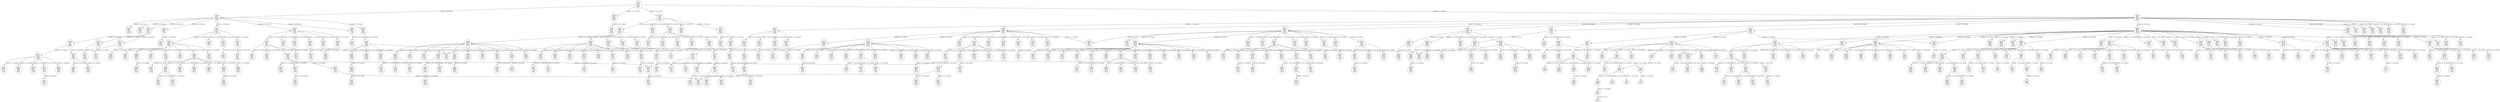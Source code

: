 strict digraph "" {
	"00000
00001
00110
01010
10010" -> "00000
00001
00010
01100
10100"	[label="MCRY(0, X, [2], [False])"];
	"00000
00001
00110
01010
10010" -> "00000
00001
00110
01011
10011"	[label="MCRY(1, X, [2], [False])"];
	"00000
00001
00110
01010
10010" -> "00000
00001
00110
01010
10011"	[label="MCRY(1, X, [2], [True])"];
	"00000
00001
00110
01010
10010" -> "00000
00011
00101
01001"	[label="MCRY(1, Y, [0], [False])"];
	"00000
00001
00110
01010
10010" -> "00000
00111
01011
10011"	[label="MCRY(1, Y, [0], [False])"];
	"00000
00001
00110
01010
10010" -> "00000
00001
00010
01101
10101"	[label="MCRY(2, X, [0], [False])"];
	"00000
00001
00110
01010
10010" -> "00000
00011
00101
01100
10100"	[label="MCRY(2, X, [1], [False])"];
	"00000
00001
00110
01010
10010" -> "00000
00011
00101
01010
10010"	[label="MCRY(2, X, [1], [True])"];
	"00000
00001
00110
01010
10010" -> "00000
00001
00110
01010
10110"	[label="MCRY(2, X, [3], [False])"];
	"00000
00001
00110
01010
10010" -> "00000
00001
00110
01001
10010"	[label="MCRY(3, X, [0], [False])"];
	"00000
00001
00110
01010
10010" -> "00000
00011
00101
01100
10001"	[label="MCRY(3, X, [1], [True])"];
	"00000
00001
00110
01010
10010" -> "00000
00001
00110
01010
11010"	[label="MCRY(3, X, [4], [True])"];
	"00000
00001
00110
01010
10010" -> "00000
00001
00110
01010
10001"	[label="MCRY(4, X, [0], [False])"];
	"00000
00001
00110
01010
10010" -> "00000
00011
00101
01001
11000"	[label="MCRY(4, X, [1], [True])"];
	"00000
00011
00101
01001
10001" -> "00000
00001
00110
01010
10010"	[label="MCRY(0, X, [1], [False])"];
	"00000
00011
00101
01001
10001" -> "00000
00011
00101
01001
10011"	[label="MCRY(1, X, [2], [True])"];
	"00000
00011
00101
01001
10001" -> "00000
00011
00101
01001
10101"	[label="MCRY(2, X, [3], [True])"];
	"00000
00011
00101
01001
10001" -> "00000
00011
00101
01001
11001"	[label="MCRY(3, X, [4], [True])"];
	"00000
00011
00101
01001
10011" -> "00000
00011
00101
01001
10010"	[label="MCRY(0, X, [2], [True])"];
	"00000
00011
00101
01001
10101" -> "00000
00011
00101
01001
10100"	[label="MCRY(0, X, [3], [True])"];
	"00000
00011
00101
01001
10101" -> "00000
00011
00101
01001
10111"	[label="MCRY(1, X, [3], [True])"];
	"00000
00011
00101
01001
10101" -> "00000
00011
00101
01101
10011"	[label="MCRY(1, X, [4], [True])"];
	"00000
00011
00101
01001
10101" -> "00000
00011
00101
01011
10011"	[label="MCRY(2, X, [0], [True])"];
	"00000
00011
00101
01001
10101" -> "00000
00011
00101
01011
11001"	[label="MCRY(3, X, [0], [True])"];
	"00000
00011
00101
01001
11001" -> "00000
00011
00101
01011
10101"	[label="MCRY(1, X, [2], [True])"];
	"00000
00011
00101
01001
11001" -> "00000
00011
00101
01011
11011"	[label="MCRY(1, X, [3], [True])"];
	"00000
00011
00101
01001
11001" -> "00000
00011
00101
01001
11011"	[label="MCRY(1, X, [4], [True])"];
	"00000
00011
00101
01001
11001" -> "00000
00011
00101
01101
11101"	[label="MCRY(2, X, [3], [True])"];
	"00000
00011
00101
01001
11001" -> "00000
00011
00101
01001
11101"	[label="MCRY(2, X, [4], [True])"];
	"00000
00011
00101
01001
11001" -> "00000
00011
00101
01101
10101"	[label="MCRY(3, X, [0], [True])"];
	"00000
00011
00101
01001
11001" -> "00000
00011
00101
01101
11001"	[label="MCRY(4, X, [0], [True])"];
	"00000
00011
00101
01001
11001" -> "00000
00011
00101
11001"	[label="MCRY(4, Y, [3], [True])"];
	"00000
00001
00010
01100
10100" -> "00000
00001
00010
00100
11000"	[label="MCRY(0, X, [3], [False])"];
	"00000
00001
00010
01100
10100" -> "00000
00001
00010
01110
10110"	[label="MCRY(2, X, [0], [False])"];
	"00000
00001
00010
01100
10100" -> "00000
00001
00010
01100
10110"	[label="MCRY(2, X, [3], [True])"];
	"00000
00001
00010
01100
10100" -> "00000
00001
00010
00100
11001"	[label="MCRY(3, X, [0], [False])"];
	"00000
00001
00010
01100
10100" -> "00000
00001
00110
01001
10001"	[label="MCRY(3, X, [0], [True])"];
	"00000
00001
00110
01011
10011" -> "00000
00001
00110
01001
10011"	[label="MCRY(0, X, [3], [False])"];
	"00000
00001
00110
01011
10011" -> "00000
00011
01101
10101"	[label="MCRY(1, Y, [0], [False])"];
	"00000
00001
00110
01011
10011" -> "00000
00001
00010
01111
10111"	[label="MCRY(2, X, [0], [False])"];
	"00000
00001
00110
01011
10011" -> "00000
00011
00101
01111
10111"	[label="MCRY(2, X, [1], [True])"];
	"00000
00001
00110
01011
10011" -> "00000
00001
00110
01011
10111"	[label="MCRY(2, X, [3], [False])"];
	"00000
00001
00110
01011
10011" -> "00000
00001
00010
01101
10111"	[label="MCRY(3, X, [0], [False])"];
	"00000
00001
00110
01011
10011" -> "00000
00001
00010
01110
10111"	[label="MCRY(3, X, [0], [True])"];
	"00000
00001
00110
01011
10011" -> "00000
00011
00101
01100
10111"	[label="MCRY(3, X, [1], [False])"];
	"00000
00001
00110
01011
10011" -> "00000
00011
00101
01010
11011"	[label="MCRY(3, X, [1], [True])"];
	"00000
00001
00110
01011
10011" -> "00000
00001
00110
01110
10011"	[label="MCRY(4, X, [3], [False])"];
	"00000
00001
00110
01010
10011" -> "00000
00001
00010
01100
10101"	[label="MCRY(0, X, [3], [False])"];
	"00000
00001
00110
01010
10011" -> "00000
00001
00110
01011
11010"	[label="MCRY(2, X, [3], [True])"];
	"00000
00001
00110
01010
10011" -> "00000
00011
00101
01010
10100"	[label="MCRY(3, X, [1], [False])"];
	"00000
00001
00110
01010
10011" -> "00000
00011
00101
01010
10111"	[label="MCRY(3, X, [1], [True])"];
	"00000
00001
00110
01010
10011" -> "00000
00001
00110
01001
11010"	[label="MCRY(4, X, [0], [False])"];
	"00000
00001
00110
01010
10011" -> "00000
00011
00101
01100
11101"	[label="MCRY(4, X, [1], [True])"];
	"00000
00011
00101
01001" -> "00000
00011
00101
01101"	[label="MCRY(3, X, [4], [True])"];
	"00000
00011
00101
01001" -> "00000
00001
00110
01010"	[label="MCRY(0, X, [2], [False])"];
	"00000
00011
00101
01001" -> "00000
00011
00101
01011"	[label="MCRY(2, X, [3], [True])"];
	"00000
00111
01011
10011" -> "00000
00111
01011
10111"	[label="MCRY(2, X, [3], [True])"];
	"00000
00001
00010
01101
10101" -> "00000
00001
00010
01110
10110"	[label="MCRY(1, X, [], [])"];
	"00000
00001
00010
01101
10101" -> "00000
00011
01100
10100"	[label="MCRY(1, Y, [0], [False])"];
	"00000
00001
00010
01101
10101" -> "00000
00001
00010
00101
11010"	[label="MCRY(3, X, [2], [False])"];
	"00000
00011
00101
01100
10100" -> "00000
00011
00101
01100
10110"	[label="MCRY(1, X, [3], [True])"];
	"00000
00011
00101
01010
10010" -> "00000
00011
00101
01111
10111"	[label="MCRY(1, X, [], [])"];
	"00000
00011
00101
01010
10010" -> "00000
00001
00110
01010
10100"	[label="MCRY(0, X, [3], [False])"];
	"00000
00011
00101
01010
10010" -> "00000
00011
00101
01110
10111"	[label="MCRY(1, X, [3], [False])"];
	"00000
00011
00101
01010
10010" -> "00000
00011
00101
01010
10110"	[label="MCRY(1, X, [3], [True])"];
	"00000
00011
00101
01010
10010" -> "00000
00011
00101
01010
10011"	[label="MCRY(2, X, [3], [True])"];
	"00000
00011
00101
01010
10010" -> "00000
00001
00110
01010
10101"	[label="MCRY(3, X, [0], [False])"];
	"00000
00011
00101
01010
10010" -> "00000
00001
00110
01011
11001"	[label="MCRY(3, X, [0], [True])"];
	"00000
00011
00101
01010
10010" -> "00000
00011
00101
01001
10110"	[label="MCRY(3, X, [1], [False])"];
	"00000
00011
00101
01010
10010" -> "00000
00011
00101
01011
11010"	[label="MCRY(3, X, [2], [True])"];
	"00000
00011
00101
01010
10010" -> "00000
00011
00101
01001
11010"	[label="MCRY(4, X, [1], [True])"];
	"00000
00011
00101
01010
10010" -> "00000
00011
00101
01101
11100"	[label="MCRY(4, X, [2], [True])"];
	"00000
00001
00110
01001
10010" -> "00000
00011
01100
10001"	[label="MCRY(1, Y, [0], [False])"];
	"00000
00011
00101
01100
10001" -> "00000
00011
00101
01100
11001"	[label="MCRY(1, X, [4], [True])"];
	"00000
00011
00101
01100
10001" -> "00000
00011
00101
01100
10011"	[label="MCRY(2, X, [4], [True])"];
	"00000
00011
00101
01100
10001" -> "00000
00001
00110
01010
11001"	[label="MCRY(4, X, [0], [False])"];
	"00000
00011
00101
01100
10001" -> "00000
00011
00101
01001
11100"	[label="MCRY(4, X, [1], [True])"];
	"00000
00001
00110
01010
11010" -> "00000
00001
00010
01100
11100"	[label="MCRY(0, X, [2], [False])"];
	"00000
00001
00110
01010
11010" -> "00000
00001
00010
01100
10010"	[label="MCRY(0, X, [3], [False])"];
	"00000
00001
00110
01010
11010" -> "00000
00001
00110
01010
11000"	[label="MCRY(0, X, [4], [False])"];
	"00000
00001
00110
01010
11010" -> "00000
00001
00110
01011
11011"	[label="MCRY(1, X, [2], [False])"];
	"00000
00001
00110
01010
11010" -> "00000
00001
00110
01011
10110"	[label="MCRY(1, X, [2], [True])"];
	"00000
00001
00110
01010
11010" -> "00000
00001
00110
01010
11011"	[label="MCRY(1, X, [4], [False])"];
	"00000
00001
00110
01010
11010" -> "00000
00111
01011
11011"	[label="MCRY(1, Y, [0], [False])"];
	"00000
00001
00110
01010
11010" -> "00000
00001
00010
01101
11101"	[label="MCRY(2, X, [0], [False])"];
	"00000
00001
00110
01010
11010" -> "00000
00011
00101
01100
11100"	[label="MCRY(2, X, [1], [False])"];
	"00000
00001
00110
01010
11010" -> "00000
00011
00101
01010
11010"	[label="MCRY(2, X, [1], [True])"];
	"00000
00001
00110
01010
11010" -> "00000
00001
00110
01110
11110"	[label="MCRY(2, X, [3], [False])"];
	"00000
00001
00110
01010
11010" -> "00000
00001
00110
01010
11110"	[label="MCRY(2, X, [4], [False])"];
	"00000
00001
00110
01010
11010" -> "00000
00001
00010
01100
10001"	[label="MCRY(3, X, [0], [False])"];
	"00000
00001
00110
01010
11010" -> "00000
00001
00010
00101
11001"	[label="MCRY(3, X, [0], [True])"];
	"00000
00001
00110
01010
11010" -> "00000
00011
00101
01100
10101"	[label="MCRY(3, X, [1], [True])"];
	"00000
00001
00110
01010
11010" -> "00000
00001
00110
01110
10110"	[label="MCRY(3, X, [2], [True])"];
	"00000
00001
00110
01010
11010" -> "00000
00001
00110
01110
11010"	[label="MCRY(4, X, [0], [True])"];
	"00000
00001
00110
01010
11010" -> "00000
00001
00110
01010
10111"	[label="MCRY(4, X, [1], [False])"];
	"00000
00001
00110
01010
11010" -> "00000
00011
00101
01101
11000"	[label="MCRY(4, X, [1], [True])"];
	"00000
00001
00110
01010
11010" -> "00000
00001
00110
01010"	[label="MCRY(4, Y, [3], [True])"];
	"00000
00001
00110
01010
11010" -> "00000
00001
00110
11010"	[label="MCRY(4, Y, [3], [True])"];
	"00000
00011
00101
01011
10101" -> "00000
00001
00010
00101
11000"	[label="MCRY(3, X, [1], [False])"];
	"00000
00011
00101
01011
11011" -> "00000
00001
00110
01001
11001"	[label="MCRY(0, X, [1], [False])"];
	"00000
00011
00101
01011
11011" -> "00000
00011
00101
01111
11111"	[label="MCRY(2, X, [3], [True])"];
	"00000
00011
00101
01011
11011" -> "00000
00011
01101
10101
11101"	[label="MCRY(4, X, [1], [True])"];
	"00000
00011
00101
01011
11011" -> "00000
00011
00101
11011"	[label="MCRY(4, Y, [3], [True])"];
	"00000
00011
00101
01001
11011" -> "00000
00011
00101
01011
10111"	[label="MCRY(1, X, [2], [True])"];
	"00000
00011
00101
01001
11011" -> "00000
00011
00101
01011
11111"	[label="MCRY(2, X, [1], [True])"];
	"00000
00011
00101
01001
11011" -> "00000
00011
00101
01101
11111"	[label="MCRY(2, X, [3], [True])"];
	"00000
00011
00101
01001
11011" -> "00000
00011
00101
01001
11111"	[label="MCRY(2, X, [4], [True])"];
	"00000
00011
00101
01001
11011" -> "00000
00011
00101
01101
10111"	[label="MCRY(3, X, [2], [True])"];
	"00000
00011
00101
01001
11011" -> "00000
00011
00101
01111
11001"	[label="MCRY(4, X, [2], [True])"];
	"00000
00011
00101
01101
11101" -> "00000
00011
00101
11101"	[label="MCRY(4, Y, [3], [True])"];
	"00000
00011
00101
01101
11001" -> "00000
00011
01101
10011
10101"	[label="MCRY(0, X, [1], [True])"];
	"00000
00011
00101
01101
11001" -> "00000
00011
00101
01100
11000"	[label="MCRY(1, X, [4], [False])"];
	"00000
00011
00101
01101
11001" -> "00000
00011
00101
01111
11011"	[label="MCRY(2, X, [4], [True])"];
	"00000
00011
00101
11001" -> "00000
00011
00101
11000"	[label="MCRY(0, X, [3], [False])"];
	"00000
00011
00101
01001
10100" -> "00000
00011
00101
01010
10001"	[label="MCRY(2, X, [], [])"];
	"00000
00011
00101
01001
10100" -> "00000
00011
00101
01010
11001"	[label="MCRY(3, X, [1], [True])"];
	"00000
00011
00101
01101
10011" -> "00000
00001
00110
01001
10110"	[label="MCRY(0, X, [1], [False])"];
	"00000
00011
00101
01101
10011" -> "00000
00011
00101
01010
10101"	[label="MCRY(0, X, [4], [False])"];
	"00000
00011
00101
01101
10011" -> "00000
00011
00101
01101
11011"	[label="MCRY(3, X, [4], [True])"];
	"00000
00011
00101
01101
10011" -> "00000
00011
01101
10011"	[label="MCRY(3, Y, [2], [True])"];
	"00000
00011
00101
01101
10011" -> "00000
00011
00101
01011
11101"	[label="MCRY(4, X, [3], [True])"];
	"00000
00011
00101
01011
11001" -> "00000
00011
00101
01011
11000"	[label="MCRY(1, X, [0], [True])"];
	"00000
00011
00101
01011
11001" -> "00000
00011
00101
01100
10010"	[label="MCRY(1, X, [3], [False])"];
	"00000
00011
00101
01011
11001" -> "00000
00011
00101
01010
11000"	[label="MCRY(1, X, [3], [True])"];
	"00000
00011
00101
01011
11001" -> "00000
00011
01101
10011
10111"	[label="MCRY(4, X, [2], [True])"];
	"00000
00011
00101
01011
11001" -> "00000
00011
00101
01111
11101"	[label="MCRY(4, X, [3], [True])"];
	"00000
00001
00010
01100
10010" -> "00000
00001
00010
00100
01100"	[label="MCRY(0, X, [2], [False])"];
	"00000
00001
00110
01011
11011" -> "00000
00011
01101
11101"	[label="MCRY(1, Y, [0], [False])"];
	"00000
00001
00110
01011
11011" -> "00000
00001
00010
01111
11111"	[label="MCRY(2, X, [0], [False])"];
	"00000
00001
00110
01011
11011" -> "00000
00001
00110
01111
11111"	[label="MCRY(2, X, [3], [False])"];
	"00000
00001
00110
01011
11011" -> "00000
00001
00110
01110
10111"	[label="MCRY(3, X, [2], [False])"];
	"00000
00001
00110
01011
11011" -> "00000
00011
01100
10101
11101"	[label="MCRY(4, X, [1], [True])"];
	"00000
00001
00110
01011
11011" -> "00000
00001
00110
11011"	[label="MCRY(4, Y, [3], [True])"];
	"00000
00001
00110
01010
11011" -> "00000
00001
00010
01100
11101"	[label="MCRY(0, X, [2], [False])"];
	"00000
00001
00110
01010
11011" -> "00000
00111
01011
11001"	[label="MCRY(1, Y, [0], [False])"];
	"00000
00001
00110
01010
11011" -> "00000
00011
00101
01111
11100"	[label="MCRY(2, X, [1], [False])"];
	"00000
00001
00110
01010
11011" -> "00000
00011
00101
01111
11010"	[label="MCRY(2, X, [1], [True])"];
	"00000
00001
00110
01010
11011" -> "00000
00001
00010
01110
10011"	[label="MCRY(3, X, [0], [False])"];
	"00000
00001
00110
01010
11011" -> "00000
00001
01110
10011
10110"	[label="MCRY(4, X, [0], [False])"];
	"00000
00001
00110
01010
11011" -> "00000
00001
00110
01111
11010"	[label="MCRY(4, X, [2], [False])"];
	"00000
00011
00101
01101" -> "00000
00001
00110
01110"	[label="MCRY(0, X, [2], [False])"];
	"00000
00011
00101
01101" -> "00000
00001
00110
01001"	[label="MCRY(0, X, [3], [False])"];
	"00000
00011
00101
01101" -> "00000
00011
00101
01100"	[label="MCRY(0, X, [4], [False])"];
	"00000
00011
00101
01101" -> "00000
00011
00101
01111"	[label="MCRY(2, X, [4], [False])"];
	"00000
00011
00101
01101" -> "00000
00001
00010
01100"	[label="MCRY(3, X, [0], [False])"];
	"00000
00011
00101
01101" -> "00000
00001
00110
01011"	[label="MCRY(4, X, [0], [False])"];
	"00000
00011
00101
01101" -> "00000
00011
00101"	[label="MCRY(4, Y, [3], [True])"];
	"00000
00011
00101
01101" -> "00000
00011
01101"	[label="MCRY(4, Y, [3], [True])"];
	"00000
00111
01011
11011" -> "00000
00111
01011
11111"	[label="MCRY(2, X, [4], [True])"];
	"00000
00001
00010
01101
11101" -> "00000
00011
01100
11100"	[label="MCRY(1, Y, [0], [False])"];
	"00000
00011
00101
01100
11100" -> "00000
00011
00101
11100"	[label="MCRY(4, Y, [3], [True])"];
	"00000
00011
00101
01010
11010" -> "00000
00011
00101
01111
11110"	[label="MCRY(1, X, [4], [False])"];
	"00000
00011
00101
01010
11010" -> "00000
00011
00101
01010
11110"	[label="MCRY(1, X, [4], [True])"];
	"00000
00011
00101
01010
11010" -> "00000
00011
00101
01110
10011"	[label="MCRY(3, X, [1], [False])"];
	"00000
00011
00101
01010
11010" -> "00000
00011
00101
01110
10101"	[label="MCRY(3, X, [1], [True])"];
	"00000
00001
00110
01110
11110" -> "00000
00001
00110
11110"	[label="MCRY(4, Y, [3], [True])"];
	"00000
00001
00110
01010
11110" -> "00000
00001
01110
10110
11010"	[label="MCRY(4, X, [0], [True])"];
	"00000
00001
00010
00101
11001" -> "00000
00001
00010
00110
11011"	[label="MCRY(1, X, [2], [False])"];
	"00000
00001
00010
00101
11001" -> "00000
00001
00010
00101
11011"	[label="MCRY(1, X, [2], [True])"];
	"00000
00001
00010
00101
11001" -> "00000
00001
00010
00111
11010"	[label="MCRY(1, X, [4], [False])"];
	"00000
00001
00010
00101
11001" -> "00000
00001
00010
01101
10011"	[label="MCRY(1, X, [4], [True])"];
	"00000
00001
00010
00101
11001" -> "00000
00001
00110
11000"	[label="MCRY(1, Y, [0], [False])"];
	"00000
00001
00010
00101
11001" -> "00000
00001
00010
00101
01001"	[label="MCRY(2, X, [3], [False])"];
	"00000
00001
00010
00101
11001" -> "00000
00001
00010
00101
11101"	[label="MCRY(4, X, [0], [True])"];
	"00000
00001
00010
00101
11001" -> "00000
00001
00010
01100
10011"	[label="MCRY(4, X, [1], [False])"];
	"00000
00001
00110
01110
10110" -> "00000
00001
00010
00110
01010"	[label="MCRY(0, X, [3], [False])"];
	"00000
00001
00110
01110
10110" -> "00000
00001
00010
11100"	[label="MCRY(1, Y, [0], [False])"];
	"00000
00001
00110
01110
11010" -> "00000
00001
00110
01110
11000"	[label="MCRY(0, X, [2], [False])"];
	"00000
00001
00110
01110
11010" -> "00000
00001
00010
00110
11100"	[label="MCRY(0, X, [3], [False])"];
	"00000
00001
00110
01110
11010" -> "00000
00001
01110
10011"	[label="MCRY(1, Y, [0], [False])"];
	"00000
00001
00110
01110
11010" -> "00000
00001
00110
11010
11110"	[label="MCRY(2, X, [0], [False])"];
	"00000
00001
00110
01110
11010" -> "00000
00011
01101
10111
11111"	[label="MCRY(2, X, [1], [False])"];
	"00000
00001
00110
01110
11010" -> "00000
00011
01100
10101
11100"	[label="MCRY(2, X, [1], [True])"];
	"00000
00001
00110
01110
11010" -> "00000
00001
01110
10110
11110"	[label="MCRY(2, X, [3], [False])"];
	"00000
00001
00110
01110
11010" -> "00000
00001
01110
10110"	[label="MCRY(4, Y, [3], [True])"];
	"00000
00011
00101
01101
11000" -> "00000
00001
00110
11001
11011"	[label="MCRY(2, X, [0], [True])"];
	"00000
00011
00101
01101
11000" -> "00000
00011
01100
10011
10111"	[label="MCRY(2, X, [3], [True])"];
	"00000
00011
00101
01101
11000" -> "00000
00011
00101
01100
11010"	[label="MCRY(2, X, [4], [False])"];
	"00000
00011
00101
01101
11000" -> "00000
00001
00010
01100
11110"	[label="MCRY(3, X, [2], [False])"];
	"00000
00011
00101
01101
11000" -> "00000
00011
01100
10101"	[label="MCRY(4, Y, [3], [True])"];
	"00000
00001
00110
01010" -> "00000
00111
01011"	[label="MCRY(1, Y, [0], [False])"];
	"00000
00001
00110
11010" -> "00000
00111
11011"	[label="MCRY(1, Y, [0], [False])"];
	"00000
00011
01101
10101" -> "00000
00111
01011
10101"	[label="MCRY(3, X, [2], [False])"];
	"00000
00001
00010
01101
10111" -> "00000
00001
00010
00111
11101"	[label="MCRY(2, X, [3], [False])"];
	"00000
00001
00010
01110
10111" -> "00000
00001
00010
01101
10110"	[label="MCRY(0, X, [2], [True])"];
	"00000
00001
00010
01110
10111" -> "00000
00011
01101
10111"	[label="MCRY(1, Y, [0], [False])"];
	"00000
00001
00010
01110
10111" -> "00000
00001
00110
01011
11110"	[label="MCRY(2, X, [0], [False])"];
	"00000
00001
00010
01110
10111" -> "00000
00001
00110
01011
11111"	[label="MCRY(2, X, [0], [True])"];
	"00000
00001
00010
01110
10111" -> "00000
00001
00010
00111
11110"	[label="MCRY(2, X, [3], [False])"];
	"00000
00001
00010
01110
10111" -> "00000
00001
00010
01111
11110"	[label="MCRY(2, X, [4], [False])"];
	"00000
00001
00010
01110
10111" -> "00000
00001
00110
01010
11111"	[label="MCRY(4, X, [0], [False])"];
	"00000
00001
00010
01110
10111" -> "00000
00001
00010
01110
11111"	[label="MCRY(4, X, [2], [False])"];
	"00000
00001
00010
01110
10111" -> "00000
00001
00010
00110
11111"	[label="MCRY(4, X, [3], [False])"];
	"00000
00011
00101
01010
11011" -> "00000
00011
00101
01110
11111"	[label="MCRY(2, X, [3], [False])"];
	"00000
00011
00101
01010
11011" -> "00000
00011
00101
01100
11111"	[label="MCRY(2, X, [4], [False])"];
	"00000
00011
00101
01010
11011" -> "00000
00011
00101
01010
11111"	[label="MCRY(2, X, [4], [True])"];
	"00000
00011
00101
01010
11011" -> "00000
00011
00101
01110
11100"	[label="MCRY(4, X, [1], [False])"];
	"00000
00011
00101
01010
11011" -> "00000
00011
01101
10101
11100"	[label="MCRY(4, X, [1], [True])"];
	"00000
00001
00110
01011
11010" -> "00000
00001
00010
00111
11011"	[label="MCRY(2, X, [0], [False])"];
	"00000
00001
00110
01011
11010" -> "00000
00001
00110
01111
10111"	[label="MCRY(2, X, [4], [False])"];
	"00000
00001
00110
01011
11010" -> "00000
00001
00010
01111
11101"	[label="MCRY(4, X, [0], [False])"];
	"00000
00001
00110
01011
11010" -> "00000
00011
00101
01010
11100"	[label="MCRY(4, X, [1], [False])"];
	"00000
00001
00110
01011
11010" -> "00000
00001
00110
01111
11110"	[label="MCRY(4, X, [2], [False])"];
	"00000
00011
00101
01010
10110" -> "00000
00011
00101
01110
10110"	[label="MCRY(1, X, [4], [False])"];
	"00000
00011
00101
01010
10110" -> "00000
00011
00101
01110
11010"	[label="MCRY(3, X, [0], [True])"];
	"00000
00011
00101
01010
10110" -> "00000
00001
00110
01011
11100"	[label="MCRY(4, X, [0], [False])"];
	"00000
00011
00101
01010
10110" -> "00000
00011
00101
01110
11011"	[label="MCRY(4, X, [1], [False])"];
	"00000
00011
00101
01010
10110" -> "00000
00011
00101
01110
11101"	[label="MCRY(4, X, [1], [True])"];
	"00000
00011
00101
01010
10110" -> "00000
00011
01101
10011
10110"	[label="MCRY(4, X, [2], [True])"];
	"00000
00011
00101
01010
10110" -> "00000
00011
01100
10001
10111"	[label="MCRY(4, X, [3], [False])"];
	"00000
00011
00101
01010
10011" -> "00000
00011
00101
01011
10110"	[label="MCRY(1, X, [4], [True])"];
	"00000
00001
00110
01011
11001" -> "00000
00001
00110
01011
11000"	[label="MCRY(0, X, [2], [False])"];
	"00000
00001
00110
01011
11001" -> "00000
00001
00110
01011
10101"	[label="MCRY(0, X, [2], [True])"];
	"00000
00001
00110
01011
11001" -> "00000
00001
00110
01111
11011"	[label="MCRY(1, X, [3], [False])"];
	"00000
00001
00110
01011
11001" -> "00000
00001
00110
01011
11101"	[label="MCRY(1, X, [4], [False])"];
	"00000
00001
00110
01011
11001" -> "00000
00001
00110
01001
11011"	[label="MCRY(2, X, [3], [False])"];
	"00000
00001
00110
01011
11001" -> "00000
00001
00010
01100
10111"	[label="MCRY(3, X, [2], [False])"];
	"00000
00001
00110
01011
11001" -> "00000
00011
00101
01111
11000"	[label="MCRY(4, X, [0], [False])"];
	"00000
00001
00110
01011
11001" -> "00000
00011
01100
10100
11101"	[label="MCRY(4, X, [0], [True])"];
	"00000
00001
00110
01011
11001" -> "00000
00011
00101
01101
11110"	[label="MCRY(4, X, [1], [False])"];
	"00000
00001
00110
01011
11001" -> "00000
00001
00110
01010
11101"	[label="MCRY(4, X, [1], [True])"];
	"00000
00001
00110
01011
11001" -> "00000
00001
00110
01110
11011"	[label="MCRY(4, X, [2], [False])"];
	"00000
00001
00110
01011
11001" -> "00000
00001
01110
10011
10111"	[label="MCRY(4, X, [2], [True])"];
	"00000
00001
00110
01011
11001" -> "00000
00001
00010
01110
10101"	[label="MCRY(4, X, [3], [False])"];
	"00000
00011
00101
01001
10110" -> "00000
00001
01110
10011
10101"	[label="MCRY(4, X, [2], [False])"];
	"00000
00011
00101
01001
11010" -> "00000
00011
00101
01110
11001"	[label="MCRY(1, X, [3], [False])"];
	"00000
00011
00101
01001
11010" -> "00000
00011
00101
01001
11110"	[label="MCRY(3, X, [1], [False])"];
	"00000
00011
00101
01001
11010" -> "00000
00011
00101
01011
11110"	[label="MCRY(3, X, [2], [True])"];
	"00000
00011
00101
01100
11001" -> "00000
00011
00101
01100
11011"	[label="MCRY(2, X, [4], [False])"];
	"00000
00011
00101
01100
10011" -> "00000
00011
00101
01011
11100"	[label="MCRY(4, X, [1], [True])"];
	"00000
00011
00101
01001
11100" -> "00000
00111
01011
10011
11001"	[label="MCRY(1, X, [0], [False])"];
	"00000
00011
00101
01001
11100" -> "00000
00011
01100
10001
10101"	[label="MCRY(4, X, [3], [True])"];
	"00000
00011
00101
01011" -> "00000
00001
00010
01101"	[label="MCRY(0, X, [2], [True])"];
	"00000
00011
00101
01011" -> "00000
00011
00101
01010"	[label="MCRY(0, X, [3], [False])"];
	"00000
00011
00101
01011
11111" -> "00000
00111
01011
10111
11101"	[label="MCRY(4, X, [0], [False])"];
	"00000
00011
00101
01001
11111" -> "00000
00111
01011
10011
11101"	[label="MCRY(4, X, [0], [False])"];
	"00000
00011
00101
01111
11001" -> "00000
00111
01011
10011
11001"	[label="MCRY(2, X, [], [])"];
	"00000
00011
00101
01111
11001" -> "00000
00011
00101
01110
11000"	[label="MCRY(0, X, [4], [False])"];
	"00000
00011
00101
01111
11001" -> "00000
00011
01101
10101
11111"	[label="MCRY(2, X, [0], [False])"];
	"00000
00011
00101
01111
11001" -> "00000
00011
01101
10101
11001"	[label="MCRY(4, X, [0], [False])"];
	"00000
00001
00110
01001
11001" -> "00000
00001
00010
00101
01101"	[label="MCRY(0, X, [2], [False])"];
	"00000
00001
00110
01001
11001" -> "00000
00001
00110
01001
11000"	[label="MCRY(1, X, [4], [True])"];
	"00000
00001
00110
01001
11001" -> "00000
00001
00010
00110
01110"	[label="MCRY(2, X, [0], [False])"];
	"00000
00001
00110
01001
11001" -> "00000
00001
00010
00110
11110"	[label="MCRY(4, X, [], [])"];
	"00000
00001
00110
01001
11001" -> "00000
00001
00010
00110
11101"	[label="MCRY(4, X, [0], [True])"];
	"00000
00001
00110
01001
11001" -> "00000
00001
00010
00111
11111"	[label="MCRY(4, X, [1], [False])"];
	"00000
00001
00110
01001
11001" -> "00000
00011
01100
10100
11100"	[label="MCRY(4, X, [1], [True])"];
	"00000
00001
00110
01001
11001" -> "00000
00001
00110
11001"	[label="MCRY(4, Y, [3], [True])"];
	"00000
00011
00101
01111
11111" -> "00000
00011
00101
11111"	[label="MCRY(4, Y, [3], [True])"];
	"00000
00011
01101
10101
11101" -> "00000
00111
01011
10011
11011"	[label="MCRY(1, X, [0], [True])"];
	"00000
00001
00110
01001
10110" -> "00000
00001
00010
00110
01001"	[label="MCRY(0, X, [2], [False])"];
	"00000
00001
00110
01001
10110" -> "00000
00001
00010
01101
11100"	[label="MCRY(1, X, [3], [False])"];
	"00000
00001
00110
01001
10110" -> "00000
00001
00110
01001
10111"	[label="MCRY(1, X, [3], [True])"];
	"00000
00001
00110
01001
10110" -> "00000
00001
00010
00101
01010"	[label="MCRY(2, X, [0], [False])"];
	"00000
00001
00110
01001
10110" -> "00000
00001
00110
01110
11111"	[label="MCRY(3, X, [4], [False])"];
	"00000
00001
00110
01001
10110" -> "00000
00001
00110
01110
11001"	[label="MCRY(3, X, [4], [True])"];
	"00000
00001
00110
01001
10110" -> "00000
00001
00010
11101"	[label="MCRY(3, Y, [0], [True])"];
	"00000
00001
00110
01001
10110" -> "00000
00001
00010
01101
11111"	[label="MCRY(4, X, [3], [False])"];
	"00000
00001
00110
01001
10110" -> "00000
00001
00110
01001
11110"	[label="MCRY(4, X, [3], [True])"];
	"00000
00001
00110
01001
10110" -> "00000
00011
01100
10011"	[label="MCRY(4, Y, [1], [True])"];
	"00000
00011
00101
01010
10101" -> "00000
00001
00110
01010
11100"	[label="MCRY(2, X, [4], [False])"];
	"00000
00011
00101
01010
10101" -> "00000
00011
00101
01101
10110"	[label="MCRY(2, X, [4], [True])"];
	"00000
00011
00101
01010
10101" -> "00000
00011
01100
10011
10101"	[label="MCRY(3, X, [0], [True])"];
	"00000
00011
00101
01010
10101" -> "00000
00011
00101
01101
11010"	[label="MCRY(3, X, [4], [True])"];
	"00000
00011
00101
01010
10101" -> "00000
00011
00101
11010"	[label="MCRY(3, Y, [2], [True])"];
	"00000
00011
00101
01010
10101" -> "00000
00011
00101
01110
11110"	[label="MCRY(4, X, [2], [False])"];
	"00000
00011
00101
01010
10101" -> "00000
00011
00101
01100
11110"	[label="MCRY(4, X, [3], [False])"];
	"00000
00011
00101
01010
10101" -> "00000
00011
00101
01010
11101"	[label="MCRY(4, X, [3], [True])"];
	"00000
00011
00101
01101
11011" -> "00000
00011
01101
10111
11101"	[label="MCRY(4, X, [2], [True])"];
	"00000
00011
01101
10011" -> "00000
00111
11001"	[label="MCRY(4, Y, [1], [True])"];
	"00000
00011
00101
01011
11101" -> "00000
00111
01011
10111
11001"	[label="MCRY(3, X, [0], [False])"];
	"00000
00011
00101
01010
11001" -> "00000
00011
01100
10100
11001"	[label="MCRY(4, X, [3], [False])"];
	"00000
00001
00010
00101
11000" -> "00000
00001
00010
00110
11000"	[label="MCRY(4, X, [], [])"];
	"00000
00001
00010
00101
11000" -> "00000
00001
00010
00100
01001"	[label="MCRY(0, X, [3], [False])"];
	"00000
00001
00010
00101
11000" -> "00000
00001
00010
00101
11100"	[label="MCRY(2, X, [0], [True])"];
	"00000
00001
00010
00101
11000" -> "00000
00001
00010
00111
11001"	[label="MCRY(2, X, [4], [False])"];
	"00000
00001
00010
00101
11000" -> "00000
00001
00010
00100
01010"	[label="MCRY(3, X, [0], [False])"];
	"00000
00001
00010
00100
11000" -> "00000
00001
00010
00100
01000"	[label="MCRY(0, X, [4], [False])"];
	"00000
00001
00010
00100
11000" -> "00000
00001
00010
00100
11010"	[label="MCRY(2, X, [0], [True])"];
	"00000
00001
00010
00100
11000" -> "00000
00001
00010
00110
11000"	[label="MCRY(2, X, [3], [True])"];
	"00000
00001
00010
00100
11000" -> "00000
00001
00010
00100
11100"	[label="MCRY(3, X, [0], [True])"];
	"00000
00001
00010
01110
10110" -> "00000
00001
00010
00110
11010"	[label="MCRY(2, X, [3], [False])"];
	"00000
00001
00010
01110
10110" -> "00000
00001
00010
00110
11001"	[label="MCRY(3, X, [2], [False])"];
	"00000
00001
00010
01110
10110" -> "00000
00001
00010
01110
11110"	[label="MCRY(3, X, [4], [False])"];
	"00000
00001
00010
01100
10110" -> "00000
00001
00010
01110
11100"	[label="MCRY(3, X, [4], [True])"];
	"00000
00001
00010
00100
11001" -> "00000
00001
00010
00100
11011"	[label="MCRY(1, X, [3], [False])"];
	"00000
00001
00010
00100
11001" -> "00000
00001
00010
00100
11101"	[label="MCRY(2, X, [3], [True])"];
	"00000
00011
01101
10011
10101" -> "00000
00011
00101
11001
11101"	[label="MCRY(0, X, [2], [False])"];
	"00000
00011
01101
10011
10101" -> "00000
00011
01100
10001
11100"	[label="MCRY(2, X, [0], [False])"];
	"00000
00011
00101
01100
11000" -> "00000
00011
01100
10001
10100"	[label="MCRY(0, X, [], [])"];
	"00000
00011
00101
01111
11011" -> "00000
00111
01011
10101
11111"	[label="MCRY(0, X, [1], [False])"];
	"00000
00011
00101
01011
11000" -> "00000
00111
01011
10101
11011"	[label="MCRY(0, X, [4], [False])"];
	"00000
00001
00010
00101
11010" -> "00000
00001
00010
00101
11101"	[label="MCRY(2, X, [], [])"];
	"00000
00001
00010
00101
11010" -> "00000
00001
00010
00101
11110"	[label="MCRY(1, X, [3], [True])"];
	"00000
00001
00010
00101
11010" -> "00000
00001
00010
01110"	[label="MCRY(1, Y, [0], [False])"];
	"00000
00001
00110
01110" -> "00000
00001
00110
01111"	[label="MCRY(2, X, [4], [False])"];
	"00000
00001
00110
01110" -> "00000
00001
01110"	[label="MCRY(2, Y, [0], [True])"];
	"00000
00011
00101
01100" -> "00000
00011
00101
01110"	[label="MCRY(2, X, [4], [False])"];
	"00000
00001
00010
01100" -> "00000
00001
00010
00100"	[label="MCRY(2, X, [3], [False])"];
	"00000
00011
00101" -> "00000
00001
00110"	[label="MCRY(0, X, [2], [False])"];
	"00000
00001
00010
01101" -> "00000
00001
00010
00101"	[label="MCRY(0, X, [4], [False])"];
	"00000
00001
00010
01101" -> "00000
00001
00010
01111"	[label="MCRY(3, X, [0], [False])"];
	"00000
00001
00010
01101" -> "00000
00001
00110"	[label="MCRY(3, Y, [2], [True])"];
	"00000
00001
00010
01101" -> "00000
00011
01100"	[label="MCRY(3, Y, [2], [True])"];
	"00000
00001
00010
01101" -> "00000
00001
00010
00110"	[label="MCRY(4, X, [0], [False])"];
	"00000
00001
00010
01110
11110" -> "00000
00001
00010
11110"	[label="MCRY(4, Y, [2], [False])"];
	"00000
00001
00010
00101
11101" -> "00000
00001
00010
00101
11111"	[label="MCRY(1, X, [3], [True])"];
	"00000
00001
00010
00100
11101" -> "00000
00001
00010
00100
11111"	[label="MCRY(1, X, [3], [False])"];
	"00000
00001
00110
01010
11101" -> "00000
00011
01101
10111
11011"	[label="MCRY(1, X, [0], [True])"];
	"00000
00001
00110
01010
11101" -> "00000
00001
01110
10111
11011"	[label="MCRY(1, X, [3], [False])"];
	"00000
00001
00110
01010
11101" -> "00000
00001
00010
01110
11101"	[label="MCRY(2, X, [3], [False])"];
	"00000
00001
00110
01010
11101" -> "00000
00001
00010
01100
11111"	[label="MCRY(3, X, [2], [False])"];
	"00000
00001
00110
01010
11101" -> "00000
00001
00110
01001
11111"	[label="MCRY(4, X, [3], [False])"];
	"00000
00001
01110
10011
10111" -> "00000
00001
01110
10111"	[label="MCRY(0, Y, [4], [False])"];
	"00000
00001
01110
10011
10111" -> "00000
00001
01110
10111
11111"	[label="MCRY(1, X, [3], [False])"];
	"00000
00001
00010
01101
10110" -> "00000
00001
00010
01101
11110"	[label="MCRY(2, X, [4], [True])"];
	"00000
00001
00110
01011
11111" -> "00000
00011
01101
11111"	[label="MCRY(1, Y, [0], [False])"];
	"00000
00001
00110
01011
11111" -> "00000
00011
01101
10110
11101"	[label="MCRY(4, X, [0], [False])"];
	"00000
00001
00110
01011
11111" -> "00000
00011
01100
10111
11101"	[label="MCRY(4, X, [1], [False])"];
	"00000
00001
00010
01111
11110" -> "00000
00001
00010
00111
01110"	[label="MCRY(2, X, [3], [False])"];
	"00000
00001
00010
00100
11010" -> "00000
00001
00010
00100
11110"	[label="MCRY(3, X, [0], [True])"];
	"00000
00001
00010
00101
01101" -> "00000
00001
00010
00101
01100"	[label="MCRY(1, X, [4], [True])"];
	"00000
00001
00010
00101
01101" -> "00000
00001
00010
00111
01111"	[label="MCRY(2, X, [3], [False])"];
	"00000
00001
00010
00101
01101" -> "00000
00001
00010
00110
01111"	[label="MCRY(2, X, [4], [False])"];
	"00000
00001
00010
00101
01101" -> "00000
00001
00010
00101
01111"	[label="MCRY(2, X, [4], [True])"];
	"00000
00001
00010
00101
01101" -> "00000
00001
00010
00110
01011"	[label="MCRY(3, X, [2], [False])"];
	"00000
00001
00010
00101
01101" -> "00000
00001
00110
01010
01110"	[label="MCRY(4, X, [1], [True])"];
	"00000
00001
00010
00101
01101" -> "00000
00001
00010
00110
01101"	[label="MCRY(4, X, [2], [True])"];
	"00000
00001
00010
00110
11101" -> "00000
00001
00010
00111
11100"	[label="MCRY(1, X, [4], [False])"];
	"00000
00001
00010
01111
11111" -> "00000
00001
01110
11110"	[label="MCRY(0, Y, [1], [False])"];
	"00000
00001
00010
01111
11111" -> "00000
00001
00010
11111"	[label="MCRY(4, Y, [2], [False])"];
	"00000
00001
00110
01111
11111" -> "00000
00001
00110
11111"	[label="MCRY(4, Y, [3], [True])"];
	"00000
00011
01100
10101
11101" -> "00000
00011
01100
10111
11111"	[label="MCRY(2, X, [3], [True])"];
	"00000
00011
01100
10101
11101" -> "00000
00011
01100
11101"	[label="MCRY(4, Y, [3], [True])"];
	"00000
00001
00110
11011" -> "00000
00011
11101"	[label="MCRY(1, Y, [0], [False])"];
	"00000
00001
00010
00110
01001" -> "00000
00001
00010
00101
01110"	[label="MCRY(4, X, [3], [True])"];
	"00000
00001
00110
01001
10111" -> "00000
00001
00110
11001
11010"	[label="MCRY(3, X, [4], [False])"];
	"00000
00001
00110
01001
10111" -> "00000
00001
00110
01111
11001"	[label="MCRY(3, X, [4], [True])"];
	"00000
00001
00110
01110
11001" -> "00000
00001
01110
10011
11110"	[label="MCRY(4, X, [0], [False])"];
	"00000
00001
00010
11101" -> "00000
00011
11100"	[label="MCRY(4, Y, [1], [True])"];
	"00000
00001
00110
01001
11110" -> "00000
00001
00110
11011
11110"	[label="MCRY(3, X, [1], [False])"];
	"00000
00001
00110
01001
11110" -> "00000
00011
01100
10111
11100"	[label="MCRY(3, X, [1], [True])"];
	"00000
00001
00110
01001
11110" -> "00000
00011
01100
10111"	[label="MCRY(4, Y, [1], [True])"];
	"00000
00001
00010
00100
01001" -> "00000
00001
00010
00100
01011"	[label="MCRY(3, X, [2], [False])"];
	"00000
00011
00101
01111
11010" -> "00000
00011
01100
10101
11111"	[label="MCRY(4, X, [0], [False])"];
	"00000
00011
00101
01111
11010" -> "00000
00011
01101
10110
11111"	[label="MCRY(4, X, [2], [True])"];
	"00000
00001
00110
01111
11110" -> "00000
00001
00010
00111
01101"	[label="MCRY(0, X, [4], [False])"];
	"00000
00001
00110
01111
11110" -> "00000
00001
01110
10110
11111"	[label="MCRY(3, X, [0], [True])"];
	"00000
00001
00110
11010
11110" -> "00000
00001
01110
10011
11111"	[label="MCRY(1, X, [4], [False])"];
	"00000
00001
01110
10110" -> "00000
01111
10111"	[label="MCRY(1, Y, [0], [False])"];
	"00000
00011
00101
01010
11111" -> "00000
00011
01101
10111
11100"	[label="MCRY(4, X, [0], [False])"];
	"00000
00011
01101
10101
11100" -> "00000
00011
01101
10111
11110"	[label="MCRY(2, X, [3], [True])"];
	"00000
00011
01100
10011
10101" -> "00000
00011
01101
11100"	[label="MCRY(3, Y, [2], [True])"];
	"00000
00011
00101
01101
11010" -> "00000
00011
01101
10110"	[label="MCRY(3, Y, [2], [True])"];
	"00000
00011
00101
01101
11010" -> "00000
00001
01110
10110
11011"	[label="MCRY(4, X, [2], [False])"];
	"00000
00011
00101
01110
11110" -> "00000
00011
00101
11110"	[label="MCRY(3, Y, [2], [True])"];
	"00000
00011
00101
01010
11101" -> "00000
00011
01101
10110
11100"	[label="MCRY(3, X, [0], [False])"];
	"00000
00011
00101
01110
11010" -> "00000
00111
01011
10101
11100"	[label="MCRY(4, X, [0], [False])"];
	"00000
00011
00101
01110
11010" -> "00000
00011
01100
10101
11110"	[label="MCRY(4, X, [0], [True])"];
	"00000
00011
00101
01110
11010" -> "00000
00011
01101
10110
11110"	[label="MCRY(4, X, [2], [True])"];
	"00000
00011
00101
01110
11101" -> "00000
00011
01101
10101
11110"	[label="MCRY(3, X, [4], [False])"];
	"00000
00011
01101
10011
10110" -> "00000
00001
00010
01111
11100"	[label="MCRY(4, X, [0], [False])"];
	"00000
00011
00101
01011
11110" -> "00000
00011
01100
10001
10110"	[label="MCRY(1, X, [2], [False])"];
	"00000
00011
01100
10001
10101" -> "00000
00001
00110
11000
11010"	[label="MCRY(0, X, [2], [True])"];
	"00000
00001
00110
11001
11011" -> "00000
00001
00110
01111
11000"	[label="MCRY(0, X, [4], [False])"];
	"00000
00001
00110
11001
11011" -> "00000
00011
00101
11011
11111"	[label="MCRY(1, X, [0], [True])"];
	"00000
00001
00110
11001
11011" -> "00000
00001
01110
10111
11110"	[label="MCRY(1, X, [2], [False])"];
	"00000
00001
00110
11001
11011" -> "00000
00001
00110
11011
11111"	[label="MCRY(1, X, [2], [True])"];
	"00000
00011
01101
10111
11101" -> "00000
00011
01101
10011
11111"	[label="MCRY(2, X, [0], [False])"];
	"00000
00111
01011
10111
11001" -> "00000
00011
01101
10011
11100"	[label="MCRY(0, X, [1], [False])"];
	"00000
00111
01011
10111
11001" -> "00000
00111
01011
10111
11111"	[label="MCRY(2, X, [1], [True])"];
	"00000
00111
01011
10111
11001" -> "00000
00111
01011
11101"	[label="MCRY(4, Y, [1], [True])"];
	"00000
00011
00101
01110
11000" -> "00000
00011
01101
10111
11011"	[label="MCRY(4, X, [], [])"];
	"00000
00011
00101
01110
11000" -> "00000
00011
01100
10011
10100"	[label="MCRY(1, X, [3], [True])"];
	"00000
00011
00101
01110
11000" -> "00000
00011
01101
10101
11010"	[label="MCRY(2, X, [0], [False])"];
	"00000
00011
00101
01110
11000" -> "00000
00011
01100
10101
11011"	[label="MCRY(2, X, [1], [False])"];
	"00000
00001
00010
00100
01100" -> "00000
00001
00010
00100
01101"	[label="MCRY(1, X, [4], [False])"];
	"00000
00001
00010
00100
01100" -> "00000
00001
00010
00100
01110"	[label="MCRY(2, X, [4], [True])"];
	"00000
00001
00010
00100
01100" -> "00000
00001
00010
00101
01011"	[label="MCRY(4, X, [1], [False])"];
	"00000
00001
00010
00100
01100" -> "00000
00001
00010
00110
01100"	[label="MCRY(4, X, [1], [True])"];
	"00000
00011
01100
10100
11001" -> "00000
00011
01101
10110
11010"	[label="MCRY(1, X, [4], [True])"];
	"00000
00111
01011
10101
11011" -> "00000
00001
00110
11010
11111"	[label="MCRY(4, X, [2], [False])"];
	"00000
00011
00101
11001
11101" -> "00000
00011
00101
01001
01101"	[label="MCRY(0, X, [3], [False])"];
	"00000
00011
00101
11001
11101" -> "00000
00001
00010
00111
01011"	[label="MCRY(3, X, [0], [False])"];
	"00000
00011
01100
10001
11100" -> "00000
00011
00101
11000
11100"	[label="MCRY(0, X, [], [])"];
	"00000
00011
01100
10001
11100" -> "00000
00001
00110
11000
11011"	[label="MCRY(0, X, [4], [False])"];
	"00000
00011
01100
10001
11100" -> "00000
00011
00101
11010
11110"	[label="MCRY(1, X, [2], [False])"];
	"00000
00011
01100
10001
11100" -> "00000
00011
01100
10011
11101"	[label="MCRY(1, X, [4], [True])"];
	"00000
00011
01100
10001
11100" -> "00000
00001
00110
01001
01010"	[label="MCRY(2, X, [3], [False])"];
	"00000
00001
00010
00101" -> "00000
00001
00010
00111"	[label="MCRY(3, X, [4], [False])"];
	"00000
00001
00110" -> "00000
00001
00010"	[label="MCRY(0, X, [3], [False])"];
	"00000
00001
00110" -> "00000
00011"	[label="MCRY(2, Y, [0], [True])"];
	"00000
00001
00110" -> "00000
00111"	[label="MCRY(2, Y, [0], [True])"];
	"00000
00001
01110" -> "00000
01111"	[label="MCRY(4, Y, [0], [False])"];
	"00000
00001
00010
00100
01110" -> "00000
00001
00010
00100
01111"	[label="MCRY(1, X, [4], [False])"];
	"00000
00001
00010
00100
01110" -> "00000
00001
00010
00111
01100"	[label="MCRY(4, X, [1], [False])"];
	"00000
00001
00010
00101
01111" -> "00000
00001
00110
01011
01110"	[label="MCRY(4, X, [1], [False])"];
	"00000
00001
00010
00110
01101" -> "00000
00011
00101
01011
01111"	[label="MCRY(2, X, [1], [True])"];
	"00000
00001
00010
00110
01101" -> "00000
00001
00110
01011
01111"	[label="MCRY(2, X, [3], [True])"];
	"00000
00001
00010
00100
01011" -> "00000
00001
00110
01001
01011"	[label="MCRY(4, X, [3], [True])"];
	"00000
00001
00110
01111
11000" -> "00000
00011
00101
11011
11100"	[label="MCRY(1, X, [0], [False])"];
	"00000
00001
00110
01111
11000" -> "00000
00011
01100
10001
11111"	[label="MCRY(1, X, [0], [True])"];
	"00000
00011
00101
11011
11111" -> "00000
00111
01011
10101
11101"	[label="MCRY(2, X, [1], [False])"];
	"00000
00001
00110
11011
11111" -> "00000
00001
01110
11111"	[label="MCRY(0, Y, [1], [False])"];
	"00000
00011
01101
10111
11011" -> "00000
00011
01101
10110
11001"	[label="MCRY(1, X, [3], [True])"];
	"00000
00001
00110
01111
11001" -> "00000
00011
01100
10100
11111"	[label="MCRY(4, X, [1], [True])"];
	"00000
00011
01101
10110
11110" -> "00000
00011
01101
11110"	[label="MCRY(2, Y, [3], [True])"];
	"00000
00011
01101
10101
11010" -> "00000
00011
00101
11000
11111"	[label="MCRY(1, X, [0], [True])"];
	"00000
00011
01100
10101
11011" -> "00000
00111
01011
10101
11010"	[label="MCRY(1, X, [], [])"];
	"00000
00011
01100
10011
11101" -> "00000
00011
01100
11111"	[label="MCRY(4, Y, [0], [True])"];
	"00000
00011
01101
10111
11110" -> "00000
00111
01011
10101
11010"	[label="MCRY(1, X, [2], [True])"];
	"00000
00011
01101
10111
11110" -> "00000
00011
00101
11010
11101"	[label="MCRY(4, X, [2], [True])"];
	"00000
00011
01101
10110
11010" -> "00000
00111
01011
10011
11100"	[label="MCRY(4, X, [0], [False])"];
	"00000
00001
00010
00111
01101" -> "00000
00011
00101
01010
01101"	[label="MCRY(3, X, [4], [False])"];
	"00000
00011
01101
10011
11100" -> "00000
00111
01011
11100"	[label="MCRY(4, Y, [1], [True])"];
	"00000
00001
00110
11010
11111" -> "00000
00011
00101
01011
01100"	[label="MCRY(1, X, [4], [False])"];
	"00000
00001
00110
11010
11111" -> "00000
00011
00101
11001
11110"	[label="MCRY(2, X, [3], [False])"];
	"00000
00001
00010
11111" -> "00000
00001
11110"	[label="MCRY(0, Y, [1], [False])"];
	"00000
00001
00010
00111
01110" -> "00000
00001
00110
01010
01111"	[label="MCRY(4, X, [0], [False])"];
	"00000
00001
00010" -> "00000
00001"	[label="MCRY(2, Y, [3], [False])"];
	"00000
00001" -> 00000	[label="MCRY(3, Y, [], [])"];
}

